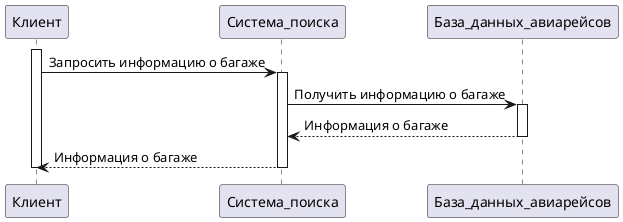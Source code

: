 @startuml laba2
participant Клиент
participant Система_поиска
participant База_данных_авиарейсов
activate Клиент
Клиент -> Система_поиска: Запросить информацию о багаже
activate Система_поиска
Система_поиска -> База_данных_авиарейсов: Получить информацию о багаже
activate База_данных_авиарейсов
База_данных_авиарейсов --> Система_поиска: Информация о багаже
deactivate База_данных_авиарейсов
Система_поиска --> Клиент: Информация о багаже
deactivate Система_поиска
deactivate Клиент
@enduml

